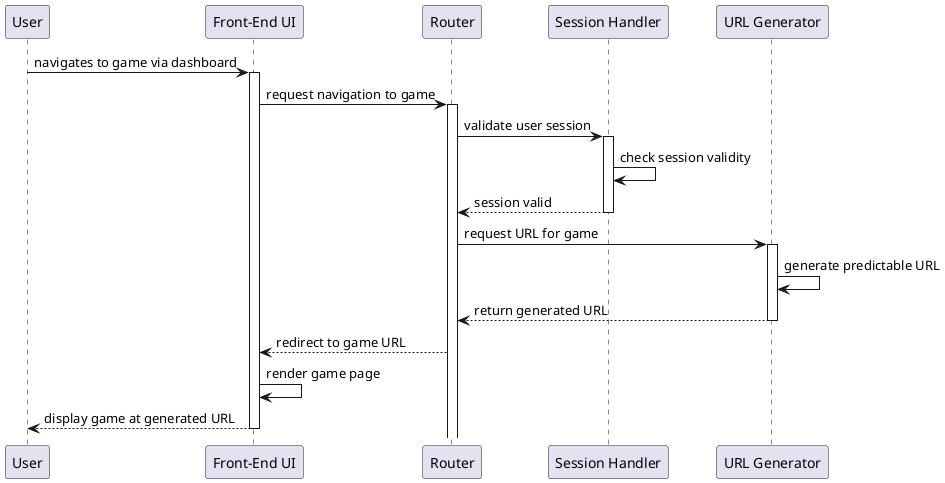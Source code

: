 @startuml
participant User
participant "Front-End UI" as FrontEnd
participant "Router" as Router
participant "Session Handler" as Session
participant "URL Generator" as URLGen

User -> FrontEnd : navigates to game via dashboard
activate FrontEnd

FrontEnd -> Router : request navigation to game
activate Router

Router -> Session : validate user session
activate Session
Session -> Session : check session validity
Session --> Router : session valid
deactivate Session

Router -> URLGen : request URL for game
activate URLGen
URLGen -> URLGen : generate predictable URL
URLGen --> Router : return generated URL
deactivate URLGen

Router --> FrontEnd : redirect to game URL
FrontEnd -> FrontEnd : render game page
FrontEnd --> User : display game at generated URL
deactivate FrontEnd

@enduml